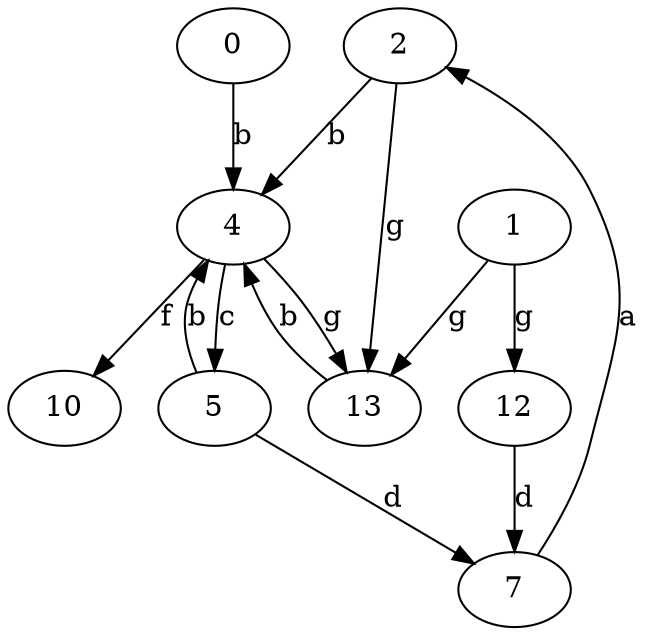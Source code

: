 strict digraph  {
2;
4;
5;
7;
10;
0;
1;
12;
13;
2 -> 4  [label=b];
2 -> 13  [label=g];
4 -> 5  [label=c];
4 -> 10  [label=f];
4 -> 13  [label=g];
5 -> 4  [label=b];
5 -> 7  [label=d];
7 -> 2  [label=a];
0 -> 4  [label=b];
1 -> 12  [label=g];
1 -> 13  [label=g];
12 -> 7  [label=d];
13 -> 4  [label=b];
}
